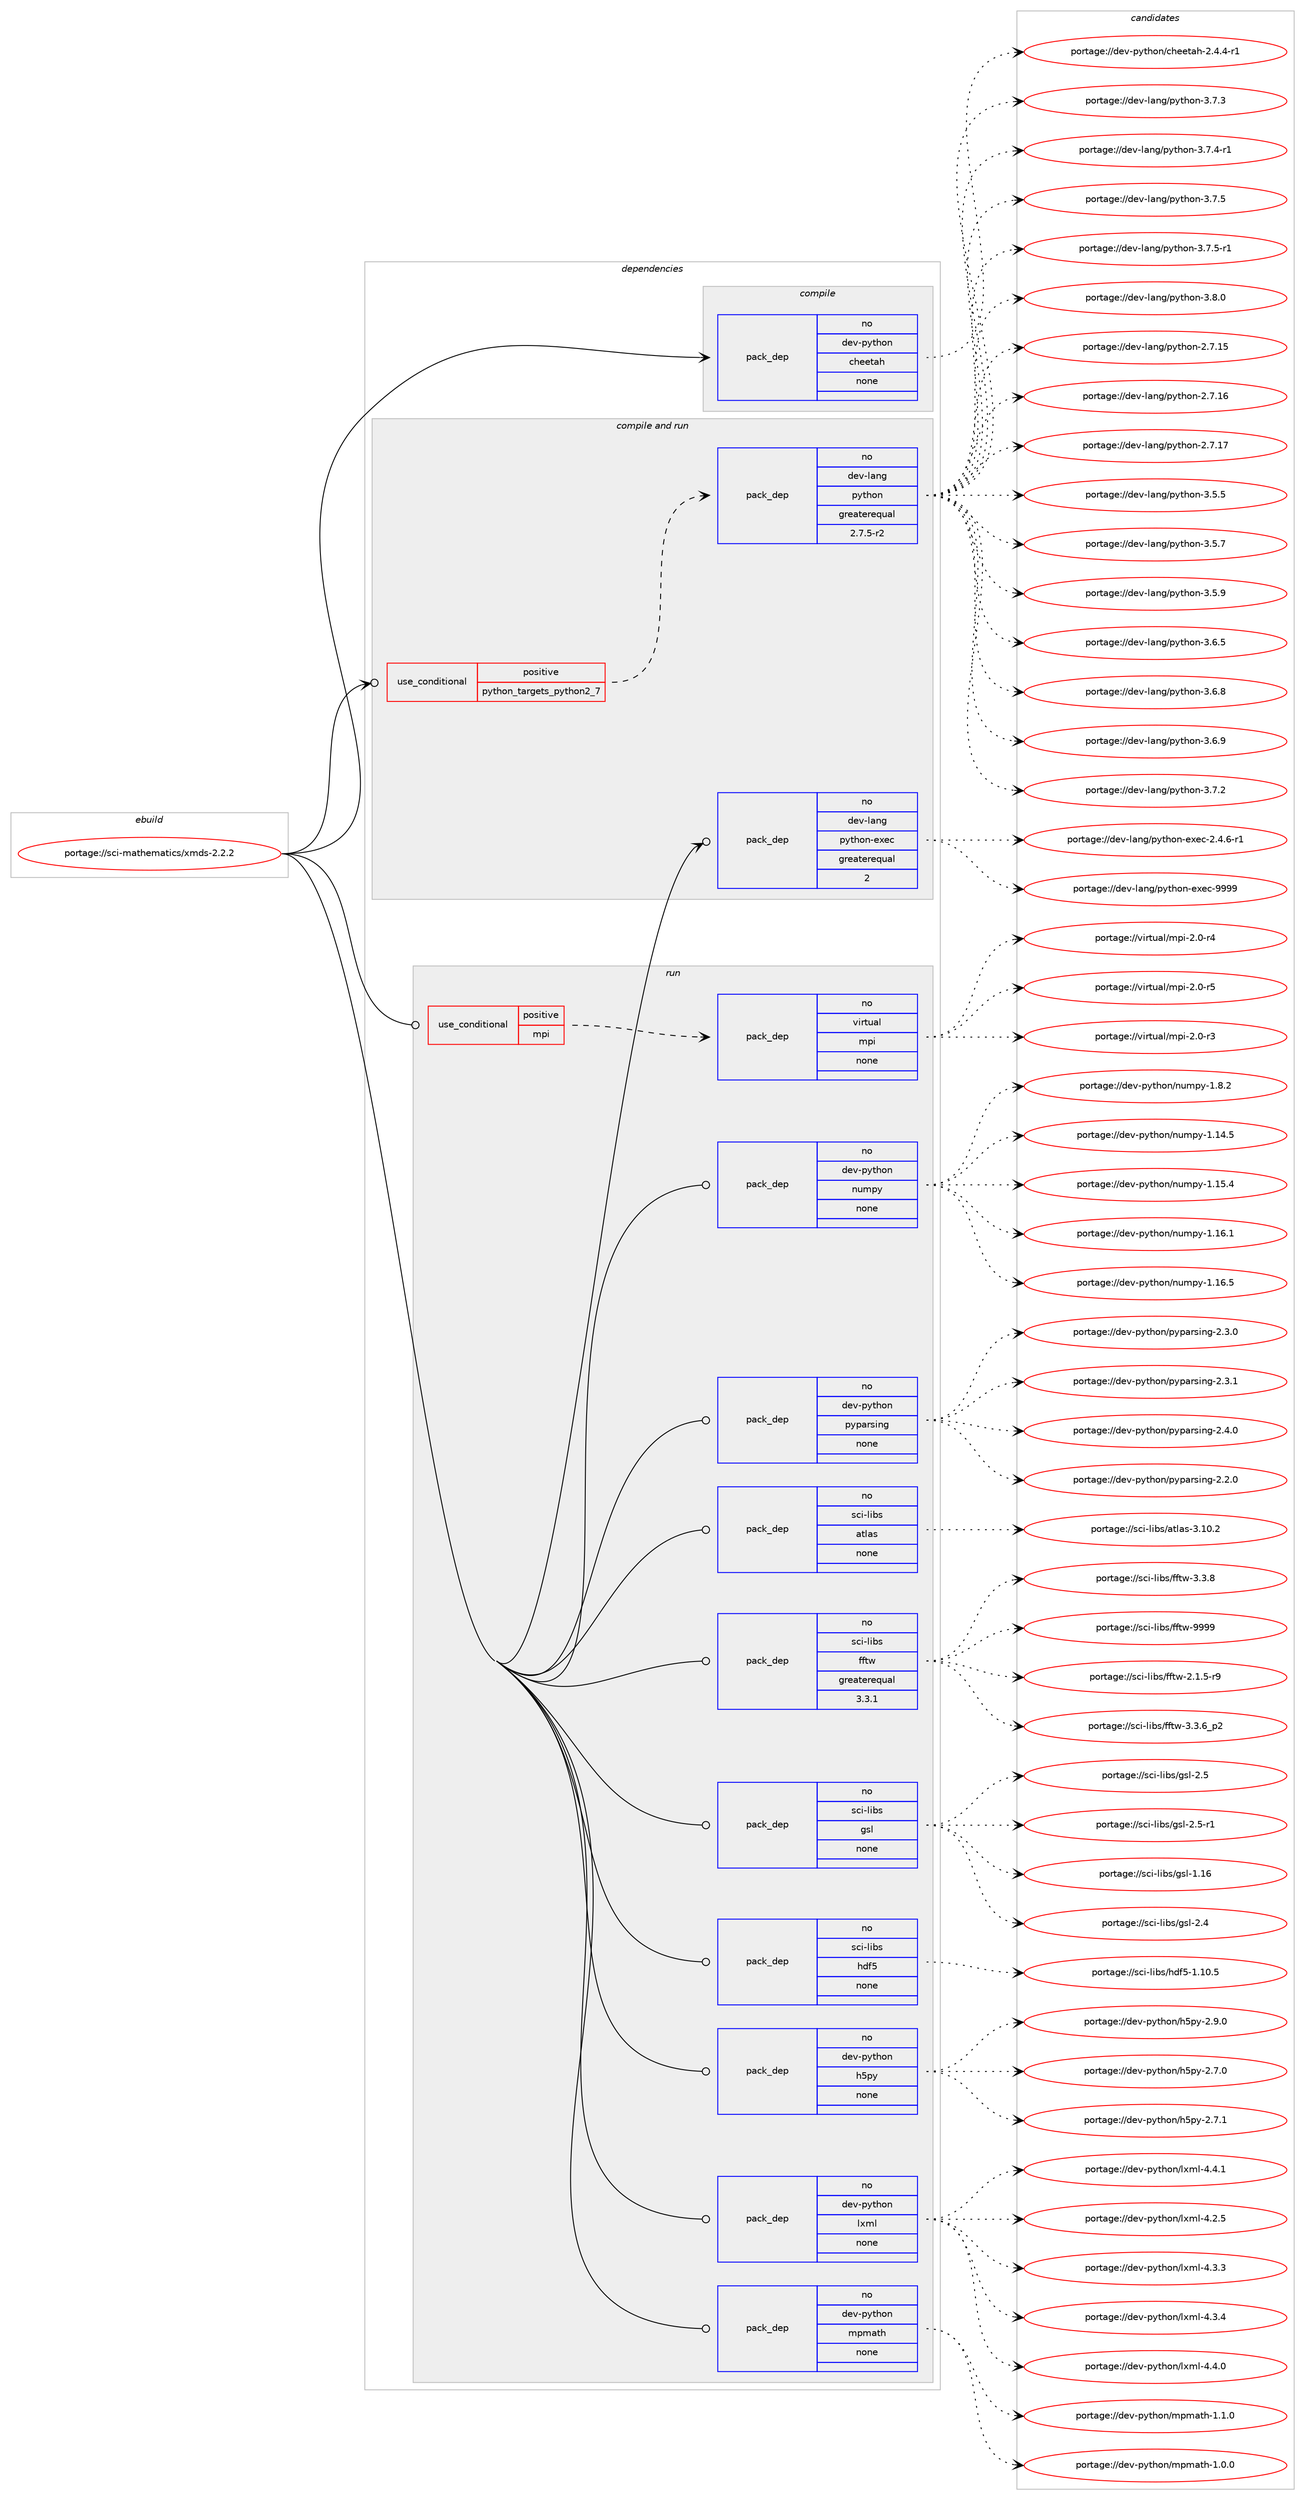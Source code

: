 digraph prolog {

# *************
# Graph options
# *************

newrank=true;
concentrate=true;
compound=true;
graph [rankdir=LR,fontname=Helvetica,fontsize=10,ranksep=1.5];#, ranksep=2.5, nodesep=0.2];
edge  [arrowhead=vee];
node  [fontname=Helvetica,fontsize=10];

# **********
# The ebuild
# **********

subgraph cluster_leftcol {
color=gray;
rank=same;
label=<<i>ebuild</i>>;
id [label="portage://sci-mathematics/xmds-2.2.2", color=red, width=4, href="../sci-mathematics/xmds-2.2.2.svg"];
}

# ****************
# The dependencies
# ****************

subgraph cluster_midcol {
color=gray;
label=<<i>dependencies</i>>;
subgraph cluster_compile {
fillcolor="#eeeeee";
style=filled;
label=<<i>compile</i>>;
subgraph pack291079 {
dependency395732 [label=<<TABLE BORDER="0" CELLBORDER="1" CELLSPACING="0" CELLPADDING="4" WIDTH="220"><TR><TD ROWSPAN="6" CELLPADDING="30">pack_dep</TD></TR><TR><TD WIDTH="110">no</TD></TR><TR><TD>dev-python</TD></TR><TR><TD>cheetah</TD></TR><TR><TD>none</TD></TR><TR><TD></TD></TR></TABLE>>, shape=none, color=blue];
}
id:e -> dependency395732:w [weight=20,style="solid",arrowhead="vee"];
}
subgraph cluster_compileandrun {
fillcolor="#eeeeee";
style=filled;
label=<<i>compile and run</i>>;
subgraph cond97922 {
dependency395733 [label=<<TABLE BORDER="0" CELLBORDER="1" CELLSPACING="0" CELLPADDING="4"><TR><TD ROWSPAN="3" CELLPADDING="10">use_conditional</TD></TR><TR><TD>positive</TD></TR><TR><TD>python_targets_python2_7</TD></TR></TABLE>>, shape=none, color=red];
subgraph pack291080 {
dependency395734 [label=<<TABLE BORDER="0" CELLBORDER="1" CELLSPACING="0" CELLPADDING="4" WIDTH="220"><TR><TD ROWSPAN="6" CELLPADDING="30">pack_dep</TD></TR><TR><TD WIDTH="110">no</TD></TR><TR><TD>dev-lang</TD></TR><TR><TD>python</TD></TR><TR><TD>greaterequal</TD></TR><TR><TD>2.7.5-r2</TD></TR></TABLE>>, shape=none, color=blue];
}
dependency395733:e -> dependency395734:w [weight=20,style="dashed",arrowhead="vee"];
}
id:e -> dependency395733:w [weight=20,style="solid",arrowhead="odotvee"];
subgraph pack291081 {
dependency395735 [label=<<TABLE BORDER="0" CELLBORDER="1" CELLSPACING="0" CELLPADDING="4" WIDTH="220"><TR><TD ROWSPAN="6" CELLPADDING="30">pack_dep</TD></TR><TR><TD WIDTH="110">no</TD></TR><TR><TD>dev-lang</TD></TR><TR><TD>python-exec</TD></TR><TR><TD>greaterequal</TD></TR><TR><TD>2</TD></TR></TABLE>>, shape=none, color=blue];
}
id:e -> dependency395735:w [weight=20,style="solid",arrowhead="odotvee"];
}
subgraph cluster_run {
fillcolor="#eeeeee";
style=filled;
label=<<i>run</i>>;
subgraph cond97923 {
dependency395736 [label=<<TABLE BORDER="0" CELLBORDER="1" CELLSPACING="0" CELLPADDING="4"><TR><TD ROWSPAN="3" CELLPADDING="10">use_conditional</TD></TR><TR><TD>positive</TD></TR><TR><TD>mpi</TD></TR></TABLE>>, shape=none, color=red];
subgraph pack291082 {
dependency395737 [label=<<TABLE BORDER="0" CELLBORDER="1" CELLSPACING="0" CELLPADDING="4" WIDTH="220"><TR><TD ROWSPAN="6" CELLPADDING="30">pack_dep</TD></TR><TR><TD WIDTH="110">no</TD></TR><TR><TD>virtual</TD></TR><TR><TD>mpi</TD></TR><TR><TD>none</TD></TR><TR><TD></TD></TR></TABLE>>, shape=none, color=blue];
}
dependency395736:e -> dependency395737:w [weight=20,style="dashed",arrowhead="vee"];
}
id:e -> dependency395736:w [weight=20,style="solid",arrowhead="odot"];
subgraph pack291083 {
dependency395738 [label=<<TABLE BORDER="0" CELLBORDER="1" CELLSPACING="0" CELLPADDING="4" WIDTH="220"><TR><TD ROWSPAN="6" CELLPADDING="30">pack_dep</TD></TR><TR><TD WIDTH="110">no</TD></TR><TR><TD>dev-python</TD></TR><TR><TD>h5py</TD></TR><TR><TD>none</TD></TR><TR><TD></TD></TR></TABLE>>, shape=none, color=blue];
}
id:e -> dependency395738:w [weight=20,style="solid",arrowhead="odot"];
subgraph pack291084 {
dependency395739 [label=<<TABLE BORDER="0" CELLBORDER="1" CELLSPACING="0" CELLPADDING="4" WIDTH="220"><TR><TD ROWSPAN="6" CELLPADDING="30">pack_dep</TD></TR><TR><TD WIDTH="110">no</TD></TR><TR><TD>dev-python</TD></TR><TR><TD>lxml</TD></TR><TR><TD>none</TD></TR><TR><TD></TD></TR></TABLE>>, shape=none, color=blue];
}
id:e -> dependency395739:w [weight=20,style="solid",arrowhead="odot"];
subgraph pack291085 {
dependency395740 [label=<<TABLE BORDER="0" CELLBORDER="1" CELLSPACING="0" CELLPADDING="4" WIDTH="220"><TR><TD ROWSPAN="6" CELLPADDING="30">pack_dep</TD></TR><TR><TD WIDTH="110">no</TD></TR><TR><TD>dev-python</TD></TR><TR><TD>mpmath</TD></TR><TR><TD>none</TD></TR><TR><TD></TD></TR></TABLE>>, shape=none, color=blue];
}
id:e -> dependency395740:w [weight=20,style="solid",arrowhead="odot"];
subgraph pack291086 {
dependency395741 [label=<<TABLE BORDER="0" CELLBORDER="1" CELLSPACING="0" CELLPADDING="4" WIDTH="220"><TR><TD ROWSPAN="6" CELLPADDING="30">pack_dep</TD></TR><TR><TD WIDTH="110">no</TD></TR><TR><TD>dev-python</TD></TR><TR><TD>numpy</TD></TR><TR><TD>none</TD></TR><TR><TD></TD></TR></TABLE>>, shape=none, color=blue];
}
id:e -> dependency395741:w [weight=20,style="solid",arrowhead="odot"];
subgraph pack291087 {
dependency395742 [label=<<TABLE BORDER="0" CELLBORDER="1" CELLSPACING="0" CELLPADDING="4" WIDTH="220"><TR><TD ROWSPAN="6" CELLPADDING="30">pack_dep</TD></TR><TR><TD WIDTH="110">no</TD></TR><TR><TD>dev-python</TD></TR><TR><TD>pyparsing</TD></TR><TR><TD>none</TD></TR><TR><TD></TD></TR></TABLE>>, shape=none, color=blue];
}
id:e -> dependency395742:w [weight=20,style="solid",arrowhead="odot"];
subgraph pack291088 {
dependency395743 [label=<<TABLE BORDER="0" CELLBORDER="1" CELLSPACING="0" CELLPADDING="4" WIDTH="220"><TR><TD ROWSPAN="6" CELLPADDING="30">pack_dep</TD></TR><TR><TD WIDTH="110">no</TD></TR><TR><TD>sci-libs</TD></TR><TR><TD>atlas</TD></TR><TR><TD>none</TD></TR><TR><TD></TD></TR></TABLE>>, shape=none, color=blue];
}
id:e -> dependency395743:w [weight=20,style="solid",arrowhead="odot"];
subgraph pack291089 {
dependency395744 [label=<<TABLE BORDER="0" CELLBORDER="1" CELLSPACING="0" CELLPADDING="4" WIDTH="220"><TR><TD ROWSPAN="6" CELLPADDING="30">pack_dep</TD></TR><TR><TD WIDTH="110">no</TD></TR><TR><TD>sci-libs</TD></TR><TR><TD>fftw</TD></TR><TR><TD>greaterequal</TD></TR><TR><TD>3.3.1</TD></TR></TABLE>>, shape=none, color=blue];
}
id:e -> dependency395744:w [weight=20,style="solid",arrowhead="odot"];
subgraph pack291090 {
dependency395745 [label=<<TABLE BORDER="0" CELLBORDER="1" CELLSPACING="0" CELLPADDING="4" WIDTH="220"><TR><TD ROWSPAN="6" CELLPADDING="30">pack_dep</TD></TR><TR><TD WIDTH="110">no</TD></TR><TR><TD>sci-libs</TD></TR><TR><TD>gsl</TD></TR><TR><TD>none</TD></TR><TR><TD></TD></TR></TABLE>>, shape=none, color=blue];
}
id:e -> dependency395745:w [weight=20,style="solid",arrowhead="odot"];
subgraph pack291091 {
dependency395746 [label=<<TABLE BORDER="0" CELLBORDER="1" CELLSPACING="0" CELLPADDING="4" WIDTH="220"><TR><TD ROWSPAN="6" CELLPADDING="30">pack_dep</TD></TR><TR><TD WIDTH="110">no</TD></TR><TR><TD>sci-libs</TD></TR><TR><TD>hdf5</TD></TR><TR><TD>none</TD></TR><TR><TD></TD></TR></TABLE>>, shape=none, color=blue];
}
id:e -> dependency395746:w [weight=20,style="solid",arrowhead="odot"];
}
}

# **************
# The candidates
# **************

subgraph cluster_choices {
rank=same;
color=gray;
label=<<i>candidates</i>>;

subgraph choice291079 {
color=black;
nodesep=1;
choiceportage100101118451121211161041111104799104101101116971044550465246524511449 [label="portage://dev-python/cheetah-2.4.4-r1", color=red, width=4,href="../dev-python/cheetah-2.4.4-r1.svg"];
dependency395732:e -> choiceportage100101118451121211161041111104799104101101116971044550465246524511449:w [style=dotted,weight="100"];
}
subgraph choice291080 {
color=black;
nodesep=1;
choiceportage10010111845108971101034711212111610411111045504655464953 [label="portage://dev-lang/python-2.7.15", color=red, width=4,href="../dev-lang/python-2.7.15.svg"];
choiceportage10010111845108971101034711212111610411111045504655464954 [label="portage://dev-lang/python-2.7.16", color=red, width=4,href="../dev-lang/python-2.7.16.svg"];
choiceportage10010111845108971101034711212111610411111045504655464955 [label="portage://dev-lang/python-2.7.17", color=red, width=4,href="../dev-lang/python-2.7.17.svg"];
choiceportage100101118451089711010347112121116104111110455146534653 [label="portage://dev-lang/python-3.5.5", color=red, width=4,href="../dev-lang/python-3.5.5.svg"];
choiceportage100101118451089711010347112121116104111110455146534655 [label="portage://dev-lang/python-3.5.7", color=red, width=4,href="../dev-lang/python-3.5.7.svg"];
choiceportage100101118451089711010347112121116104111110455146534657 [label="portage://dev-lang/python-3.5.9", color=red, width=4,href="../dev-lang/python-3.5.9.svg"];
choiceportage100101118451089711010347112121116104111110455146544653 [label="portage://dev-lang/python-3.6.5", color=red, width=4,href="../dev-lang/python-3.6.5.svg"];
choiceportage100101118451089711010347112121116104111110455146544656 [label="portage://dev-lang/python-3.6.8", color=red, width=4,href="../dev-lang/python-3.6.8.svg"];
choiceportage100101118451089711010347112121116104111110455146544657 [label="portage://dev-lang/python-3.6.9", color=red, width=4,href="../dev-lang/python-3.6.9.svg"];
choiceportage100101118451089711010347112121116104111110455146554650 [label="portage://dev-lang/python-3.7.2", color=red, width=4,href="../dev-lang/python-3.7.2.svg"];
choiceportage100101118451089711010347112121116104111110455146554651 [label="portage://dev-lang/python-3.7.3", color=red, width=4,href="../dev-lang/python-3.7.3.svg"];
choiceportage1001011184510897110103471121211161041111104551465546524511449 [label="portage://dev-lang/python-3.7.4-r1", color=red, width=4,href="../dev-lang/python-3.7.4-r1.svg"];
choiceportage100101118451089711010347112121116104111110455146554653 [label="portage://dev-lang/python-3.7.5", color=red, width=4,href="../dev-lang/python-3.7.5.svg"];
choiceportage1001011184510897110103471121211161041111104551465546534511449 [label="portage://dev-lang/python-3.7.5-r1", color=red, width=4,href="../dev-lang/python-3.7.5-r1.svg"];
choiceportage100101118451089711010347112121116104111110455146564648 [label="portage://dev-lang/python-3.8.0", color=red, width=4,href="../dev-lang/python-3.8.0.svg"];
dependency395734:e -> choiceportage10010111845108971101034711212111610411111045504655464953:w [style=dotted,weight="100"];
dependency395734:e -> choiceportage10010111845108971101034711212111610411111045504655464954:w [style=dotted,weight="100"];
dependency395734:e -> choiceportage10010111845108971101034711212111610411111045504655464955:w [style=dotted,weight="100"];
dependency395734:e -> choiceportage100101118451089711010347112121116104111110455146534653:w [style=dotted,weight="100"];
dependency395734:e -> choiceportage100101118451089711010347112121116104111110455146534655:w [style=dotted,weight="100"];
dependency395734:e -> choiceportage100101118451089711010347112121116104111110455146534657:w [style=dotted,weight="100"];
dependency395734:e -> choiceportage100101118451089711010347112121116104111110455146544653:w [style=dotted,weight="100"];
dependency395734:e -> choiceportage100101118451089711010347112121116104111110455146544656:w [style=dotted,weight="100"];
dependency395734:e -> choiceportage100101118451089711010347112121116104111110455146544657:w [style=dotted,weight="100"];
dependency395734:e -> choiceportage100101118451089711010347112121116104111110455146554650:w [style=dotted,weight="100"];
dependency395734:e -> choiceportage100101118451089711010347112121116104111110455146554651:w [style=dotted,weight="100"];
dependency395734:e -> choiceportage1001011184510897110103471121211161041111104551465546524511449:w [style=dotted,weight="100"];
dependency395734:e -> choiceportage100101118451089711010347112121116104111110455146554653:w [style=dotted,weight="100"];
dependency395734:e -> choiceportage1001011184510897110103471121211161041111104551465546534511449:w [style=dotted,weight="100"];
dependency395734:e -> choiceportage100101118451089711010347112121116104111110455146564648:w [style=dotted,weight="100"];
}
subgraph choice291081 {
color=black;
nodesep=1;
choiceportage10010111845108971101034711212111610411111045101120101994550465246544511449 [label="portage://dev-lang/python-exec-2.4.6-r1", color=red, width=4,href="../dev-lang/python-exec-2.4.6-r1.svg"];
choiceportage10010111845108971101034711212111610411111045101120101994557575757 [label="portage://dev-lang/python-exec-9999", color=red, width=4,href="../dev-lang/python-exec-9999.svg"];
dependency395735:e -> choiceportage10010111845108971101034711212111610411111045101120101994550465246544511449:w [style=dotted,weight="100"];
dependency395735:e -> choiceportage10010111845108971101034711212111610411111045101120101994557575757:w [style=dotted,weight="100"];
}
subgraph choice291082 {
color=black;
nodesep=1;
choiceportage1181051141161179710847109112105455046484511451 [label="portage://virtual/mpi-2.0-r3", color=red, width=4,href="../virtual/mpi-2.0-r3.svg"];
choiceportage1181051141161179710847109112105455046484511452 [label="portage://virtual/mpi-2.0-r4", color=red, width=4,href="../virtual/mpi-2.0-r4.svg"];
choiceportage1181051141161179710847109112105455046484511453 [label="portage://virtual/mpi-2.0-r5", color=red, width=4,href="../virtual/mpi-2.0-r5.svg"];
dependency395737:e -> choiceportage1181051141161179710847109112105455046484511451:w [style=dotted,weight="100"];
dependency395737:e -> choiceportage1181051141161179710847109112105455046484511452:w [style=dotted,weight="100"];
dependency395737:e -> choiceportage1181051141161179710847109112105455046484511453:w [style=dotted,weight="100"];
}
subgraph choice291083 {
color=black;
nodesep=1;
choiceportage100101118451121211161041111104710453112121455046554648 [label="portage://dev-python/h5py-2.7.0", color=red, width=4,href="../dev-python/h5py-2.7.0.svg"];
choiceportage100101118451121211161041111104710453112121455046554649 [label="portage://dev-python/h5py-2.7.1", color=red, width=4,href="../dev-python/h5py-2.7.1.svg"];
choiceportage100101118451121211161041111104710453112121455046574648 [label="portage://dev-python/h5py-2.9.0", color=red, width=4,href="../dev-python/h5py-2.9.0.svg"];
dependency395738:e -> choiceportage100101118451121211161041111104710453112121455046554648:w [style=dotted,weight="100"];
dependency395738:e -> choiceportage100101118451121211161041111104710453112121455046554649:w [style=dotted,weight="100"];
dependency395738:e -> choiceportage100101118451121211161041111104710453112121455046574648:w [style=dotted,weight="100"];
}
subgraph choice291084 {
color=black;
nodesep=1;
choiceportage1001011184511212111610411111047108120109108455246504653 [label="portage://dev-python/lxml-4.2.5", color=red, width=4,href="../dev-python/lxml-4.2.5.svg"];
choiceportage1001011184511212111610411111047108120109108455246514651 [label="portage://dev-python/lxml-4.3.3", color=red, width=4,href="../dev-python/lxml-4.3.3.svg"];
choiceportage1001011184511212111610411111047108120109108455246514652 [label="portage://dev-python/lxml-4.3.4", color=red, width=4,href="../dev-python/lxml-4.3.4.svg"];
choiceportage1001011184511212111610411111047108120109108455246524648 [label="portage://dev-python/lxml-4.4.0", color=red, width=4,href="../dev-python/lxml-4.4.0.svg"];
choiceportage1001011184511212111610411111047108120109108455246524649 [label="portage://dev-python/lxml-4.4.1", color=red, width=4,href="../dev-python/lxml-4.4.1.svg"];
dependency395739:e -> choiceportage1001011184511212111610411111047108120109108455246504653:w [style=dotted,weight="100"];
dependency395739:e -> choiceportage1001011184511212111610411111047108120109108455246514651:w [style=dotted,weight="100"];
dependency395739:e -> choiceportage1001011184511212111610411111047108120109108455246514652:w [style=dotted,weight="100"];
dependency395739:e -> choiceportage1001011184511212111610411111047108120109108455246524648:w [style=dotted,weight="100"];
dependency395739:e -> choiceportage1001011184511212111610411111047108120109108455246524649:w [style=dotted,weight="100"];
}
subgraph choice291085 {
color=black;
nodesep=1;
choiceportage100101118451121211161041111104710911210997116104454946484648 [label="portage://dev-python/mpmath-1.0.0", color=red, width=4,href="../dev-python/mpmath-1.0.0.svg"];
choiceportage100101118451121211161041111104710911210997116104454946494648 [label="portage://dev-python/mpmath-1.1.0", color=red, width=4,href="../dev-python/mpmath-1.1.0.svg"];
dependency395740:e -> choiceportage100101118451121211161041111104710911210997116104454946484648:w [style=dotted,weight="100"];
dependency395740:e -> choiceportage100101118451121211161041111104710911210997116104454946494648:w [style=dotted,weight="100"];
}
subgraph choice291086 {
color=black;
nodesep=1;
choiceportage100101118451121211161041111104711011710911212145494649524653 [label="portage://dev-python/numpy-1.14.5", color=red, width=4,href="../dev-python/numpy-1.14.5.svg"];
choiceportage100101118451121211161041111104711011710911212145494649534652 [label="portage://dev-python/numpy-1.15.4", color=red, width=4,href="../dev-python/numpy-1.15.4.svg"];
choiceportage100101118451121211161041111104711011710911212145494649544649 [label="portage://dev-python/numpy-1.16.1", color=red, width=4,href="../dev-python/numpy-1.16.1.svg"];
choiceportage100101118451121211161041111104711011710911212145494649544653 [label="portage://dev-python/numpy-1.16.5", color=red, width=4,href="../dev-python/numpy-1.16.5.svg"];
choiceportage1001011184511212111610411111047110117109112121454946564650 [label="portage://dev-python/numpy-1.8.2", color=red, width=4,href="../dev-python/numpy-1.8.2.svg"];
dependency395741:e -> choiceportage100101118451121211161041111104711011710911212145494649524653:w [style=dotted,weight="100"];
dependency395741:e -> choiceportage100101118451121211161041111104711011710911212145494649534652:w [style=dotted,weight="100"];
dependency395741:e -> choiceportage100101118451121211161041111104711011710911212145494649544649:w [style=dotted,weight="100"];
dependency395741:e -> choiceportage100101118451121211161041111104711011710911212145494649544653:w [style=dotted,weight="100"];
dependency395741:e -> choiceportage1001011184511212111610411111047110117109112121454946564650:w [style=dotted,weight="100"];
}
subgraph choice291087 {
color=black;
nodesep=1;
choiceportage100101118451121211161041111104711212111297114115105110103455046504648 [label="portage://dev-python/pyparsing-2.2.0", color=red, width=4,href="../dev-python/pyparsing-2.2.0.svg"];
choiceportage100101118451121211161041111104711212111297114115105110103455046514648 [label="portage://dev-python/pyparsing-2.3.0", color=red, width=4,href="../dev-python/pyparsing-2.3.0.svg"];
choiceportage100101118451121211161041111104711212111297114115105110103455046514649 [label="portage://dev-python/pyparsing-2.3.1", color=red, width=4,href="../dev-python/pyparsing-2.3.1.svg"];
choiceportage100101118451121211161041111104711212111297114115105110103455046524648 [label="portage://dev-python/pyparsing-2.4.0", color=red, width=4,href="../dev-python/pyparsing-2.4.0.svg"];
dependency395742:e -> choiceportage100101118451121211161041111104711212111297114115105110103455046504648:w [style=dotted,weight="100"];
dependency395742:e -> choiceportage100101118451121211161041111104711212111297114115105110103455046514648:w [style=dotted,weight="100"];
dependency395742:e -> choiceportage100101118451121211161041111104711212111297114115105110103455046514649:w [style=dotted,weight="100"];
dependency395742:e -> choiceportage100101118451121211161041111104711212111297114115105110103455046524648:w [style=dotted,weight="100"];
}
subgraph choice291088 {
color=black;
nodesep=1;
choiceportage11599105451081059811547971161089711545514649484650 [label="portage://sci-libs/atlas-3.10.2", color=red, width=4,href="../sci-libs/atlas-3.10.2.svg"];
dependency395743:e -> choiceportage11599105451081059811547971161089711545514649484650:w [style=dotted,weight="100"];
}
subgraph choice291089 {
color=black;
nodesep=1;
choiceportage115991054510810598115471021021161194550464946534511457 [label="portage://sci-libs/fftw-2.1.5-r9", color=red, width=4,href="../sci-libs/fftw-2.1.5-r9.svg"];
choiceportage115991054510810598115471021021161194551465146549511250 [label="portage://sci-libs/fftw-3.3.6_p2", color=red, width=4,href="../sci-libs/fftw-3.3.6_p2.svg"];
choiceportage11599105451081059811547102102116119455146514656 [label="portage://sci-libs/fftw-3.3.8", color=red, width=4,href="../sci-libs/fftw-3.3.8.svg"];
choiceportage115991054510810598115471021021161194557575757 [label="portage://sci-libs/fftw-9999", color=red, width=4,href="../sci-libs/fftw-9999.svg"];
dependency395744:e -> choiceportage115991054510810598115471021021161194550464946534511457:w [style=dotted,weight="100"];
dependency395744:e -> choiceportage115991054510810598115471021021161194551465146549511250:w [style=dotted,weight="100"];
dependency395744:e -> choiceportage11599105451081059811547102102116119455146514656:w [style=dotted,weight="100"];
dependency395744:e -> choiceportage115991054510810598115471021021161194557575757:w [style=dotted,weight="100"];
}
subgraph choice291090 {
color=black;
nodesep=1;
choiceportage115991054510810598115471031151084549464954 [label="portage://sci-libs/gsl-1.16", color=red, width=4,href="../sci-libs/gsl-1.16.svg"];
choiceportage1159910545108105981154710311510845504652 [label="portage://sci-libs/gsl-2.4", color=red, width=4,href="../sci-libs/gsl-2.4.svg"];
choiceportage1159910545108105981154710311510845504653 [label="portage://sci-libs/gsl-2.5", color=red, width=4,href="../sci-libs/gsl-2.5.svg"];
choiceportage11599105451081059811547103115108455046534511449 [label="portage://sci-libs/gsl-2.5-r1", color=red, width=4,href="../sci-libs/gsl-2.5-r1.svg"];
dependency395745:e -> choiceportage115991054510810598115471031151084549464954:w [style=dotted,weight="100"];
dependency395745:e -> choiceportage1159910545108105981154710311510845504652:w [style=dotted,weight="100"];
dependency395745:e -> choiceportage1159910545108105981154710311510845504653:w [style=dotted,weight="100"];
dependency395745:e -> choiceportage11599105451081059811547103115108455046534511449:w [style=dotted,weight="100"];
}
subgraph choice291091 {
color=black;
nodesep=1;
choiceportage115991054510810598115471041001025345494649484653 [label="portage://sci-libs/hdf5-1.10.5", color=red, width=4,href="../sci-libs/hdf5-1.10.5.svg"];
dependency395746:e -> choiceportage115991054510810598115471041001025345494649484653:w [style=dotted,weight="100"];
}
}

}
